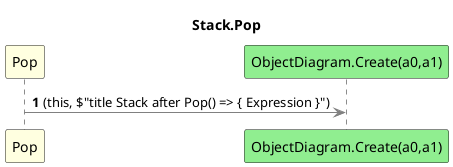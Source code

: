 @startuml Stack.Pop
title Stack.Pop
participant "Pop" as Pop #LightYellow
participant "ObjectDiagram.Create(a0,a1)" as ObjectDiagram_Create_a0_a1 #LightGreen
autonumber
Pop -[#grey]> ObjectDiagram_Create_a0_a1 : (this, $"title Stack after Pop() => { Expression }")
@enduml
